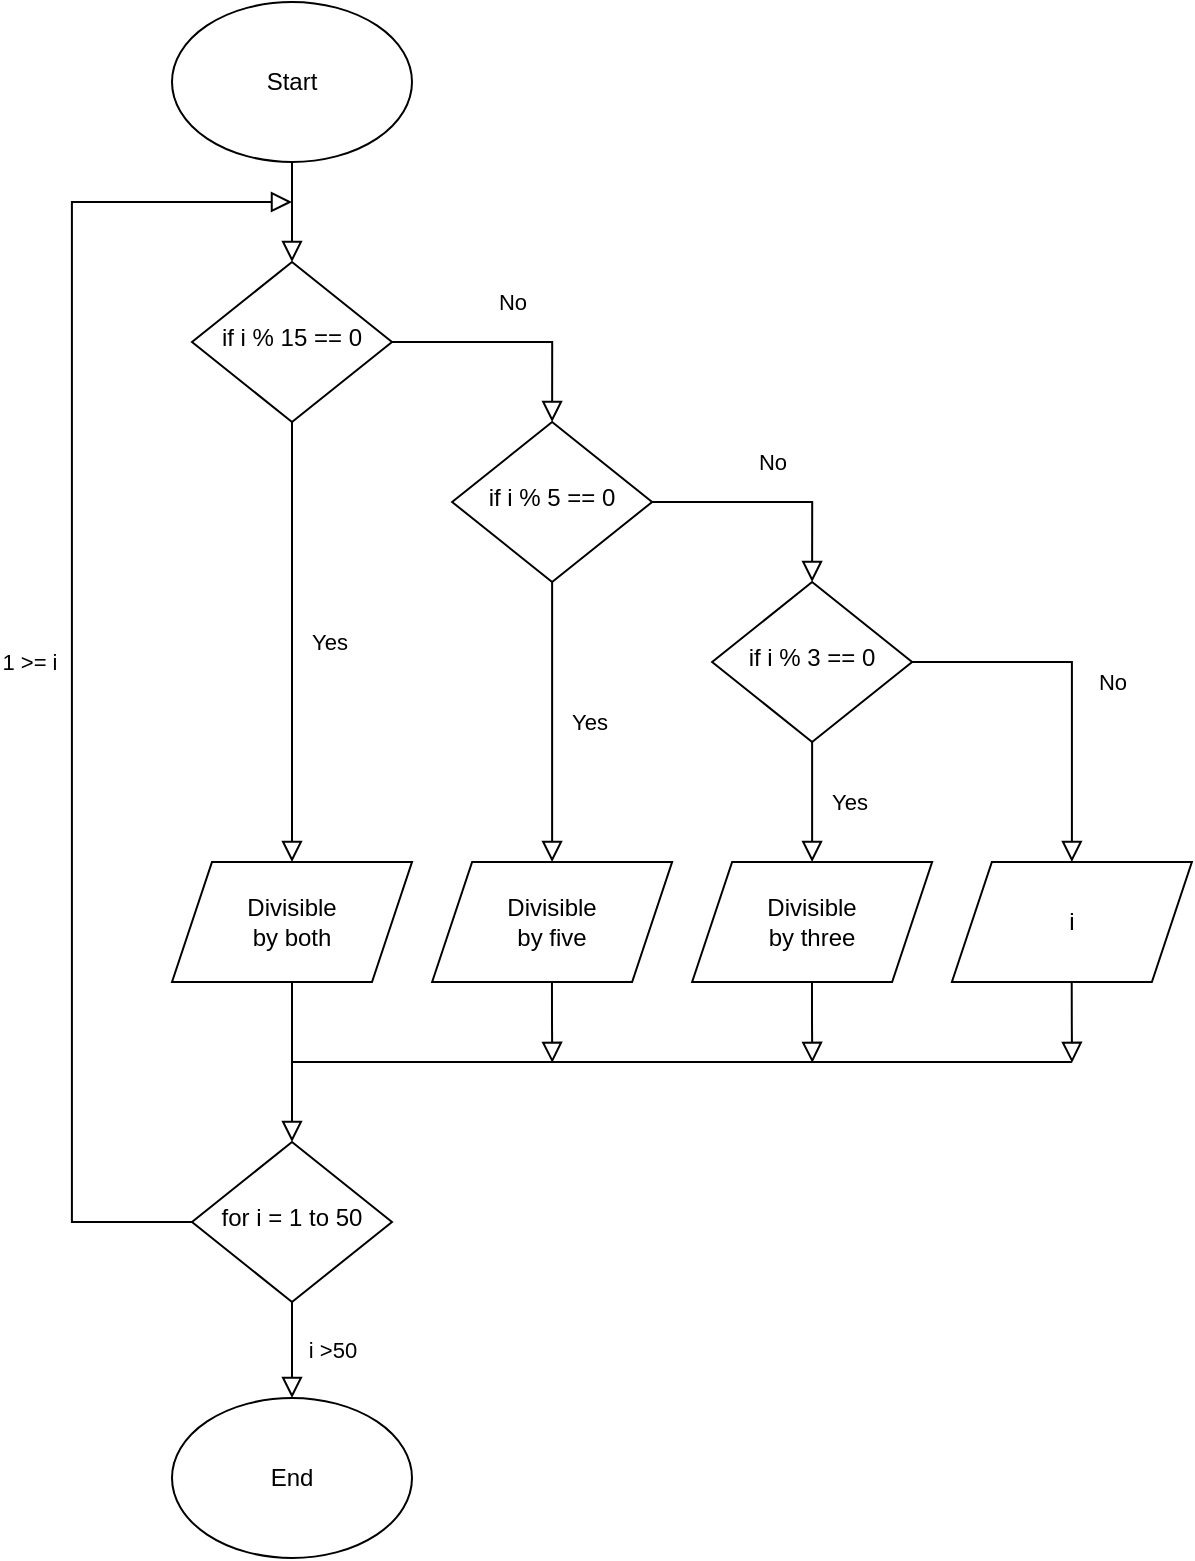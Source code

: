 <mxfile version="22.0.8" type="github">
  <diagram id="C5RBs43oDa-KdzZeNtuy" name="Page-1">
    <mxGraphModel dx="1687" dy="918" grid="1" gridSize="10" guides="1" tooltips="1" connect="1" arrows="1" fold="1" page="1" pageScale="1" pageWidth="827" pageHeight="1169" math="0" shadow="0">
      <root>
        <mxCell id="WIyWlLk6GJQsqaUBKTNV-0" />
        <mxCell id="WIyWlLk6GJQsqaUBKTNV-1" parent="WIyWlLk6GJQsqaUBKTNV-0" />
        <mxCell id="WIyWlLk6GJQsqaUBKTNV-6" value="for i = 1 to 50" style="rhombus;whiteSpace=wrap;html=1;shadow=0;fontFamily=Helvetica;fontSize=12;align=center;strokeWidth=1;spacing=6;spacingTop=-4;" parent="WIyWlLk6GJQsqaUBKTNV-1" vertex="1">
          <mxGeometry x="194" y="650" width="100" height="80" as="geometry" />
        </mxCell>
        <mxCell id="pKaPI90kB8utBbzEc85i-0" value="" style="ellipse;whiteSpace=wrap;html=1;" vertex="1" parent="WIyWlLk6GJQsqaUBKTNV-1">
          <mxGeometry x="184" y="80" width="120" height="80" as="geometry" />
        </mxCell>
        <mxCell id="pKaPI90kB8utBbzEc85i-1" value="Start" style="text;html=1;strokeColor=none;fillColor=none;align=center;verticalAlign=middle;whiteSpace=wrap;rounded=0;" vertex="1" parent="WIyWlLk6GJQsqaUBKTNV-1">
          <mxGeometry x="214" y="105" width="60" height="30" as="geometry" />
        </mxCell>
        <mxCell id="pKaPI90kB8utBbzEc85i-4" value="i &amp;gt;50" style="rounded=0;html=1;jettySize=auto;orthogonalLoop=1;fontSize=11;endArrow=block;endFill=0;endSize=8;strokeWidth=1;shadow=0;labelBackgroundColor=none;edgeStyle=orthogonalEdgeStyle;exitX=0.5;exitY=1;exitDx=0;exitDy=0;entryX=0.5;entryY=0;entryDx=0;entryDy=0;" edge="1" parent="WIyWlLk6GJQsqaUBKTNV-1" source="WIyWlLk6GJQsqaUBKTNV-6" target="pKaPI90kB8utBbzEc85i-5">
          <mxGeometry x="-0.001" y="20" relative="1" as="geometry">
            <mxPoint as="offset" />
            <mxPoint x="254" y="470" as="sourcePoint" />
            <mxPoint x="364.0" y="420" as="targetPoint" />
            <Array as="points">
              <mxPoint x="244" y="740" />
              <mxPoint x="244" y="740" />
            </Array>
          </mxGeometry>
        </mxCell>
        <mxCell id="pKaPI90kB8utBbzEc85i-5" value="" style="ellipse;whiteSpace=wrap;html=1;" vertex="1" parent="WIyWlLk6GJQsqaUBKTNV-1">
          <mxGeometry x="184" y="778" width="120" height="80" as="geometry" />
        </mxCell>
        <mxCell id="pKaPI90kB8utBbzEc85i-6" value="End" style="text;html=1;strokeColor=none;fillColor=none;align=center;verticalAlign=middle;whiteSpace=wrap;rounded=0;" vertex="1" parent="WIyWlLk6GJQsqaUBKTNV-1">
          <mxGeometry x="214" y="803" width="60" height="30" as="geometry" />
        </mxCell>
        <mxCell id="pKaPI90kB8utBbzEc85i-8" value="if i % 15 == 0" style="rhombus;whiteSpace=wrap;html=1;shadow=0;fontFamily=Helvetica;fontSize=12;align=center;strokeWidth=1;spacing=6;spacingTop=-4;" vertex="1" parent="WIyWlLk6GJQsqaUBKTNV-1">
          <mxGeometry x="194" y="210" width="100" height="80" as="geometry" />
        </mxCell>
        <mxCell id="pKaPI90kB8utBbzEc85i-9" value="Yes&amp;nbsp;" style="rounded=0;html=1;jettySize=auto;orthogonalLoop=1;fontSize=11;endArrow=block;endFill=0;endSize=8;strokeWidth=1;shadow=0;labelBackgroundColor=none;edgeStyle=orthogonalEdgeStyle;exitX=0.5;exitY=1;exitDx=0;exitDy=0;entryX=0.5;entryY=0;entryDx=0;entryDy=0;" edge="1" parent="WIyWlLk6GJQsqaUBKTNV-1" source="pKaPI90kB8utBbzEc85i-8" target="pKaPI90kB8utBbzEc85i-17">
          <mxGeometry y="20" relative="1" as="geometry">
            <mxPoint as="offset" />
            <mxPoint x="254" y="300" as="sourcePoint" />
            <mxPoint x="244" y="460" as="targetPoint" />
            <Array as="points" />
          </mxGeometry>
        </mxCell>
        <mxCell id="pKaPI90kB8utBbzEc85i-10" value="No" style="rounded=0;html=1;jettySize=auto;orthogonalLoop=1;fontSize=11;endArrow=block;endFill=0;endSize=8;strokeWidth=1;shadow=0;labelBackgroundColor=none;edgeStyle=orthogonalEdgeStyle;exitX=1;exitY=0.5;exitDx=0;exitDy=0;entryX=0.5;entryY=0;entryDx=0;entryDy=0;" edge="1" parent="WIyWlLk6GJQsqaUBKTNV-1" source="pKaPI90kB8utBbzEc85i-8" target="pKaPI90kB8utBbzEc85i-13">
          <mxGeometry y="20" relative="1" as="geometry">
            <mxPoint as="offset" />
            <mxPoint x="464.0" y="310" as="sourcePoint" />
            <mxPoint x="504.0" y="390" as="targetPoint" />
          </mxGeometry>
        </mxCell>
        <mxCell id="pKaPI90kB8utBbzEc85i-11" value="1 &amp;gt;= i&amp;nbsp;" style="rounded=0;html=1;jettySize=auto;orthogonalLoop=1;fontSize=11;endArrow=block;endFill=0;endSize=8;strokeWidth=1;shadow=0;labelBackgroundColor=none;edgeStyle=orthogonalEdgeStyle;exitX=0;exitY=0.5;exitDx=0;exitDy=0;" edge="1" parent="WIyWlLk6GJQsqaUBKTNV-1" source="WIyWlLk6GJQsqaUBKTNV-6">
          <mxGeometry y="20" relative="1" as="geometry">
            <mxPoint as="offset" />
            <mxPoint x="274" y="320" as="sourcePoint" />
            <mxPoint x="244" y="180" as="targetPoint" />
            <Array as="points">
              <mxPoint x="133.94" y="690" />
              <mxPoint x="133.94" y="180" />
            </Array>
          </mxGeometry>
        </mxCell>
        <mxCell id="pKaPI90kB8utBbzEc85i-12" value="" style="rounded=0;html=1;jettySize=auto;orthogonalLoop=1;fontSize=11;endArrow=block;endFill=0;endSize=8;strokeWidth=1;shadow=0;labelBackgroundColor=none;edgeStyle=orthogonalEdgeStyle;exitX=0.5;exitY=1;exitDx=0;exitDy=0;entryX=0.5;entryY=0;entryDx=0;entryDy=0;" edge="1" parent="WIyWlLk6GJQsqaUBKTNV-1" source="pKaPI90kB8utBbzEc85i-0" target="pKaPI90kB8utBbzEc85i-8">
          <mxGeometry y="20" relative="1" as="geometry">
            <mxPoint as="offset" />
            <mxPoint x="284" y="330" as="sourcePoint" />
            <mxPoint x="354" y="390" as="targetPoint" />
          </mxGeometry>
        </mxCell>
        <mxCell id="pKaPI90kB8utBbzEc85i-13" value="if i % 5 == 0" style="rhombus;whiteSpace=wrap;html=1;shadow=0;fontFamily=Helvetica;fontSize=12;align=center;strokeWidth=1;spacing=6;spacingTop=-4;" vertex="1" parent="WIyWlLk6GJQsqaUBKTNV-1">
          <mxGeometry x="324.06" y="290" width="100" height="80" as="geometry" />
        </mxCell>
        <mxCell id="pKaPI90kB8utBbzEc85i-14" value="if i % 3 == 0" style="rhombus;whiteSpace=wrap;html=1;shadow=0;fontFamily=Helvetica;fontSize=12;align=center;strokeWidth=1;spacing=6;spacingTop=-4;" vertex="1" parent="WIyWlLk6GJQsqaUBKTNV-1">
          <mxGeometry x="454.06" y="370" width="100" height="80" as="geometry" />
        </mxCell>
        <mxCell id="pKaPI90kB8utBbzEc85i-15" value="No" style="rounded=0;html=1;jettySize=auto;orthogonalLoop=1;fontSize=11;endArrow=block;endFill=0;endSize=8;strokeWidth=1;shadow=0;labelBackgroundColor=none;edgeStyle=orthogonalEdgeStyle;exitX=1;exitY=0.5;exitDx=0;exitDy=0;entryX=0.5;entryY=0;entryDx=0;entryDy=0;" edge="1" parent="WIyWlLk6GJQsqaUBKTNV-1" source="pKaPI90kB8utBbzEc85i-13" target="pKaPI90kB8utBbzEc85i-14">
          <mxGeometry y="20" relative="1" as="geometry">
            <mxPoint as="offset" />
            <mxPoint x="304.06" y="260" as="sourcePoint" />
            <mxPoint x="384.06" y="300" as="targetPoint" />
          </mxGeometry>
        </mxCell>
        <mxCell id="pKaPI90kB8utBbzEc85i-17" value="" style="shape=parallelogram;perimeter=parallelogramPerimeter;whiteSpace=wrap;html=1;fixedSize=1;" vertex="1" parent="WIyWlLk6GJQsqaUBKTNV-1">
          <mxGeometry x="184" y="510" width="120" height="60" as="geometry" />
        </mxCell>
        <mxCell id="pKaPI90kB8utBbzEc85i-18" value="Divisible by both" style="text;html=1;strokeColor=none;fillColor=none;align=center;verticalAlign=middle;whiteSpace=wrap;rounded=0;" vertex="1" parent="WIyWlLk6GJQsqaUBKTNV-1">
          <mxGeometry x="214" y="525" width="60" height="30" as="geometry" />
        </mxCell>
        <mxCell id="pKaPI90kB8utBbzEc85i-19" value="" style="shape=parallelogram;perimeter=parallelogramPerimeter;whiteSpace=wrap;html=1;fixedSize=1;" vertex="1" parent="WIyWlLk6GJQsqaUBKTNV-1">
          <mxGeometry x="314.06" y="510" width="120" height="60" as="geometry" />
        </mxCell>
        <mxCell id="pKaPI90kB8utBbzEc85i-20" value="Divisible by five" style="text;html=1;strokeColor=none;fillColor=none;align=center;verticalAlign=middle;whiteSpace=wrap;rounded=0;" vertex="1" parent="WIyWlLk6GJQsqaUBKTNV-1">
          <mxGeometry x="344.06" y="525" width="60" height="30" as="geometry" />
        </mxCell>
        <mxCell id="pKaPI90kB8utBbzEc85i-21" value="" style="shape=parallelogram;perimeter=parallelogramPerimeter;whiteSpace=wrap;html=1;fixedSize=1;" vertex="1" parent="WIyWlLk6GJQsqaUBKTNV-1">
          <mxGeometry x="444.06" y="510" width="120" height="60" as="geometry" />
        </mxCell>
        <mxCell id="pKaPI90kB8utBbzEc85i-22" value="Divisible by three" style="text;html=1;strokeColor=none;fillColor=none;align=center;verticalAlign=middle;whiteSpace=wrap;rounded=0;" vertex="1" parent="WIyWlLk6GJQsqaUBKTNV-1">
          <mxGeometry x="474.06" y="525" width="60" height="30" as="geometry" />
        </mxCell>
        <mxCell id="pKaPI90kB8utBbzEc85i-23" value="" style="shape=parallelogram;perimeter=parallelogramPerimeter;whiteSpace=wrap;html=1;fixedSize=1;" vertex="1" parent="WIyWlLk6GJQsqaUBKTNV-1">
          <mxGeometry x="573.94" y="510" width="120" height="60" as="geometry" />
        </mxCell>
        <mxCell id="pKaPI90kB8utBbzEc85i-24" value="i" style="text;html=1;strokeColor=none;fillColor=none;align=center;verticalAlign=middle;whiteSpace=wrap;rounded=0;" vertex="1" parent="WIyWlLk6GJQsqaUBKTNV-1">
          <mxGeometry x="603.94" y="525" width="60" height="30" as="geometry" />
        </mxCell>
        <mxCell id="pKaPI90kB8utBbzEc85i-25" value="Yes&amp;nbsp;" style="rounded=0;html=1;jettySize=auto;orthogonalLoop=1;fontSize=11;endArrow=block;endFill=0;endSize=8;strokeWidth=1;shadow=0;labelBackgroundColor=none;edgeStyle=orthogonalEdgeStyle;exitX=0.5;exitY=1;exitDx=0;exitDy=0;entryX=0.5;entryY=0;entryDx=0;entryDy=0;" edge="1" parent="WIyWlLk6GJQsqaUBKTNV-1" source="pKaPI90kB8utBbzEc85i-13" target="pKaPI90kB8utBbzEc85i-19">
          <mxGeometry y="20" relative="1" as="geometry">
            <mxPoint as="offset" />
            <mxPoint x="253.94" y="300" as="sourcePoint" />
            <mxPoint x="253.94" y="520" as="targetPoint" />
            <Array as="points" />
          </mxGeometry>
        </mxCell>
        <mxCell id="pKaPI90kB8utBbzEc85i-26" value="Yes&amp;nbsp;" style="rounded=0;html=1;jettySize=auto;orthogonalLoop=1;fontSize=11;endArrow=block;endFill=0;endSize=8;strokeWidth=1;shadow=0;labelBackgroundColor=none;edgeStyle=orthogonalEdgeStyle;exitX=0.5;exitY=1;exitDx=0;exitDy=0;entryX=0.5;entryY=0;entryDx=0;entryDy=0;" edge="1" parent="WIyWlLk6GJQsqaUBKTNV-1" source="pKaPI90kB8utBbzEc85i-14" target="pKaPI90kB8utBbzEc85i-21">
          <mxGeometry y="20" relative="1" as="geometry">
            <mxPoint as="offset" />
            <mxPoint x="383.94" y="380" as="sourcePoint" />
            <mxPoint x="383.94" y="520" as="targetPoint" />
            <Array as="points" />
          </mxGeometry>
        </mxCell>
        <mxCell id="pKaPI90kB8utBbzEc85i-27" value="No" style="rounded=0;html=1;jettySize=auto;orthogonalLoop=1;fontSize=11;endArrow=block;endFill=0;endSize=8;strokeWidth=1;shadow=0;labelBackgroundColor=none;edgeStyle=orthogonalEdgeStyle;exitX=1;exitY=0.5;exitDx=0;exitDy=0;entryX=0.5;entryY=0;entryDx=0;entryDy=0;" edge="1" parent="WIyWlLk6GJQsqaUBKTNV-1" source="pKaPI90kB8utBbzEc85i-14" target="pKaPI90kB8utBbzEc85i-23">
          <mxGeometry y="20" relative="1" as="geometry">
            <mxPoint as="offset" />
            <mxPoint x="433.94" y="340" as="sourcePoint" />
            <mxPoint x="513.94" y="380" as="targetPoint" />
            <Array as="points">
              <mxPoint x="633.94" y="410" />
              <mxPoint x="633.94" y="500" />
            </Array>
          </mxGeometry>
        </mxCell>
        <mxCell id="pKaPI90kB8utBbzEc85i-30" value="" style="rounded=0;html=1;jettySize=auto;orthogonalLoop=1;fontSize=11;endArrow=block;endFill=0;endSize=8;strokeWidth=1;shadow=0;labelBackgroundColor=none;edgeStyle=orthogonalEdgeStyle;entryX=0.5;entryY=0;entryDx=0;entryDy=0;exitX=0.5;exitY=1;exitDx=0;exitDy=0;" edge="1" parent="WIyWlLk6GJQsqaUBKTNV-1" source="pKaPI90kB8utBbzEc85i-17" target="WIyWlLk6GJQsqaUBKTNV-6">
          <mxGeometry y="20" relative="1" as="geometry">
            <mxPoint as="offset" />
            <mxPoint x="655.94" y="640" as="sourcePoint" />
            <mxPoint x="253.94" y="520" as="targetPoint" />
            <Array as="points" />
          </mxGeometry>
        </mxCell>
        <mxCell id="pKaPI90kB8utBbzEc85i-33" value="" style="rounded=0;html=1;jettySize=auto;orthogonalLoop=1;fontSize=11;endArrow=none;endFill=0;endSize=8;strokeWidth=1;shadow=0;labelBackgroundColor=none;edgeStyle=orthogonalEdgeStyle;" edge="1" parent="WIyWlLk6GJQsqaUBKTNV-1">
          <mxGeometry relative="1" as="geometry">
            <mxPoint x="633.94" y="610" as="sourcePoint" />
            <mxPoint x="243.94" y="610" as="targetPoint" />
          </mxGeometry>
        </mxCell>
        <mxCell id="pKaPI90kB8utBbzEc85i-34" value="" style="rounded=0;html=1;jettySize=auto;orthogonalLoop=1;fontSize=11;endArrow=block;endFill=0;endSize=8;strokeWidth=1;shadow=0;labelBackgroundColor=none;edgeStyle=orthogonalEdgeStyle;exitX=0.456;exitY=0.993;exitDx=0;exitDy=0;exitPerimeter=0;" edge="1" parent="WIyWlLk6GJQsqaUBKTNV-1">
          <mxGeometry y="20" relative="1" as="geometry">
            <mxPoint as="offset" />
            <mxPoint x="373.98" y="570.0" as="sourcePoint" />
            <mxPoint x="374.14" y="610.42" as="targetPoint" />
            <Array as="points">
              <mxPoint x="374.14" y="590.42" />
              <mxPoint x="374.14" y="590.42" />
            </Array>
          </mxGeometry>
        </mxCell>
        <mxCell id="pKaPI90kB8utBbzEc85i-35" value="" style="rounded=0;html=1;jettySize=auto;orthogonalLoop=1;fontSize=11;endArrow=block;endFill=0;endSize=8;strokeWidth=1;shadow=0;labelBackgroundColor=none;edgeStyle=orthogonalEdgeStyle;exitX=0.456;exitY=0.993;exitDx=0;exitDy=0;exitPerimeter=0;" edge="1" parent="WIyWlLk6GJQsqaUBKTNV-1">
          <mxGeometry y="20" relative="1" as="geometry">
            <mxPoint as="offset" />
            <mxPoint x="503.99" y="570.0" as="sourcePoint" />
            <mxPoint x="504.15" y="610.42" as="targetPoint" />
            <Array as="points">
              <mxPoint x="504.15" y="590.42" />
              <mxPoint x="504.15" y="590.42" />
            </Array>
          </mxGeometry>
        </mxCell>
        <mxCell id="pKaPI90kB8utBbzEc85i-37" value="" style="rounded=0;html=1;jettySize=auto;orthogonalLoop=1;fontSize=11;endArrow=block;endFill=0;endSize=8;strokeWidth=1;shadow=0;labelBackgroundColor=none;edgeStyle=orthogonalEdgeStyle;exitX=0.456;exitY=0.993;exitDx=0;exitDy=0;exitPerimeter=0;" edge="1" parent="WIyWlLk6GJQsqaUBKTNV-1">
          <mxGeometry y="20" relative="1" as="geometry">
            <mxPoint as="offset" />
            <mxPoint x="633.86" y="570.0" as="sourcePoint" />
            <mxPoint x="634.02" y="610.42" as="targetPoint" />
            <Array as="points">
              <mxPoint x="634.02" y="590.42" />
              <mxPoint x="634.02" y="590.42" />
            </Array>
          </mxGeometry>
        </mxCell>
      </root>
    </mxGraphModel>
  </diagram>
</mxfile>
